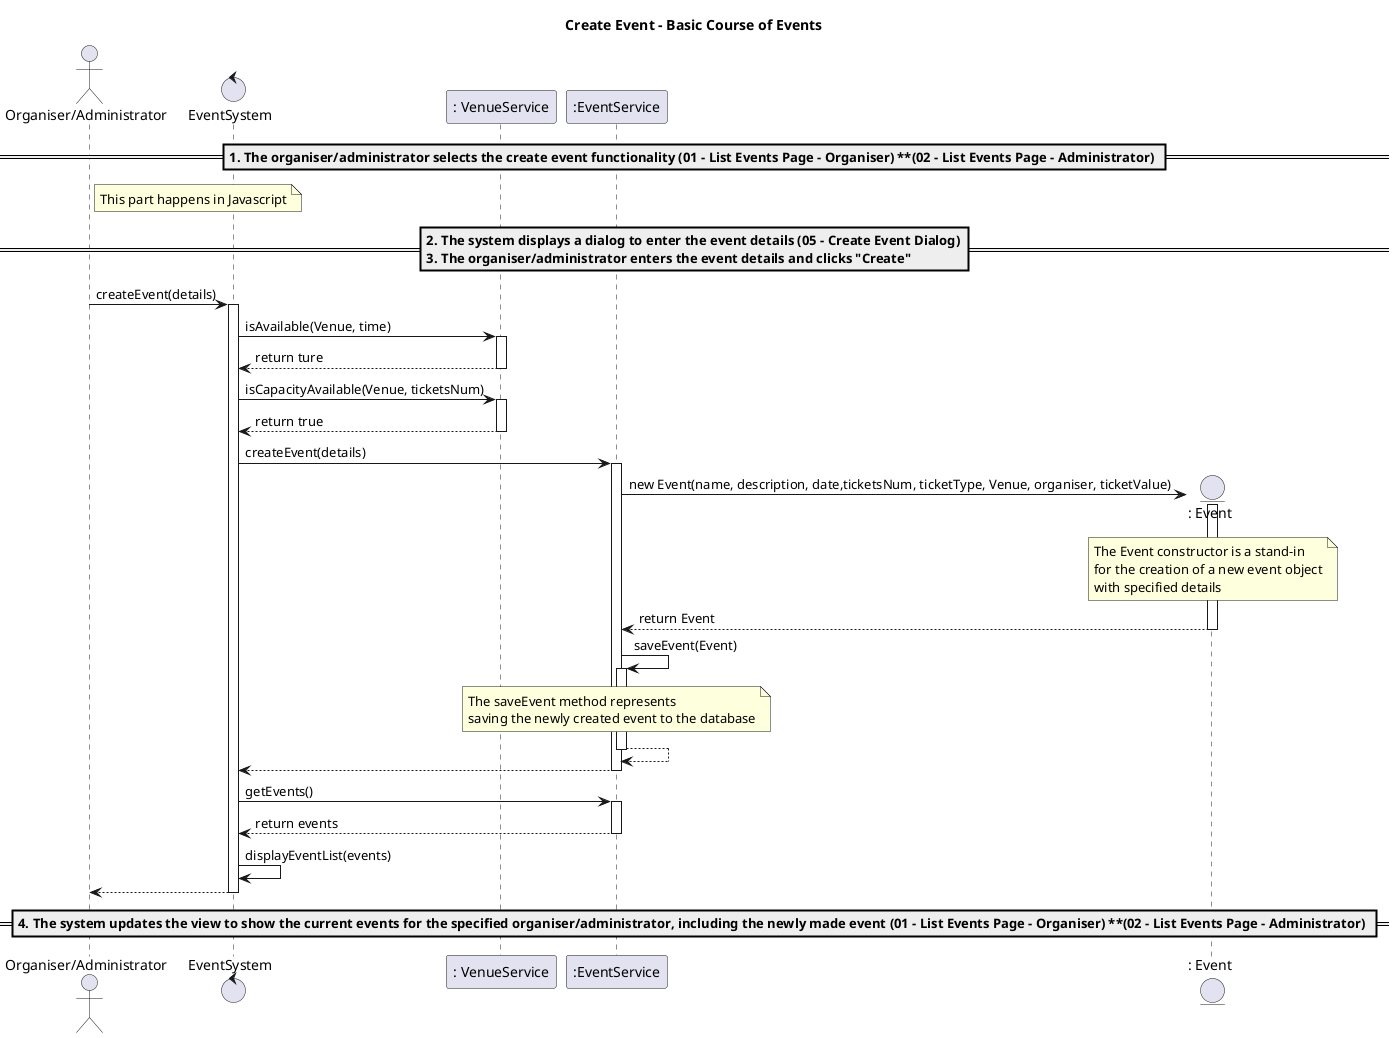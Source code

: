 @startuml
title Create Event - Basic Course of Events

actor "Organiser/Administrator" as OA
control EventSystem as System
participant ": VenueService" as VenueSer
participant ":EventService" as Service
entity ": Event" as Event


== 1. The organiser/administrator selects the create event functionality **(01 - List Events Page - Organiser)** **(02 - List Events Page - Administrator) ==
note right of OA: This part happens in Javascript
== 2. The system displays a dialog to enter the event details **(05 - Create Event Dialog)**\n3. The organiser/administrator enters the event details and clicks "Create" ==

OA -> System: createEvent(details)
activate System

System -> VenueSer: isAvailable(Venue, time)
activate VenueSer
VenueSer --> System: return ture
deactivate VenueSer
System -> VenueSer: isCapacityAvailable(Venue, ticketsNum)
activate VenueSer
VenueSer --> System: return true
deactivate VenueSer
System -> Service: createEvent(details)
activate Service

create Event
Service -> Event: new Event(name, description, date,ticketsNum, ticketType, Venue, organiser, ticketValue)
activate Event
note over Event: The Event constructor is a stand-in\nfor the creation of a new event object\nwith specified details
Event --> Service: return Event
deactivate Event

Service -> Service: saveEvent(Event)
activate Service
note over Service: The saveEvent method represents\nsaving the newly created event to the database
Service --> Service:
deactivate Service

Service --> System
deactivate Service

System -> Service: getEvents()
activate Service
Service --> System: return events
deactivate Service
System -> System: displayEventList(events)

System --> OA
deactivate System

== 4. The system updates the view to show the current events for the specified organiser/administrator, including the newly made event **(01 - List Events Page - Organiser)** **(02 - List Events Page - Administrator) ==
@enduml
